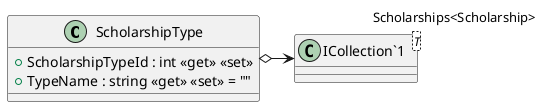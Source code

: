 @startuml
class ScholarshipType {
    + ScholarshipTypeId : int <<get>> <<set>>
    + TypeName : string <<get>> <<set>> = ""
}
class "ICollection`1"<T> {
}
ScholarshipType o-> "Scholarships<Scholarship>" "ICollection`1"
@enduml
